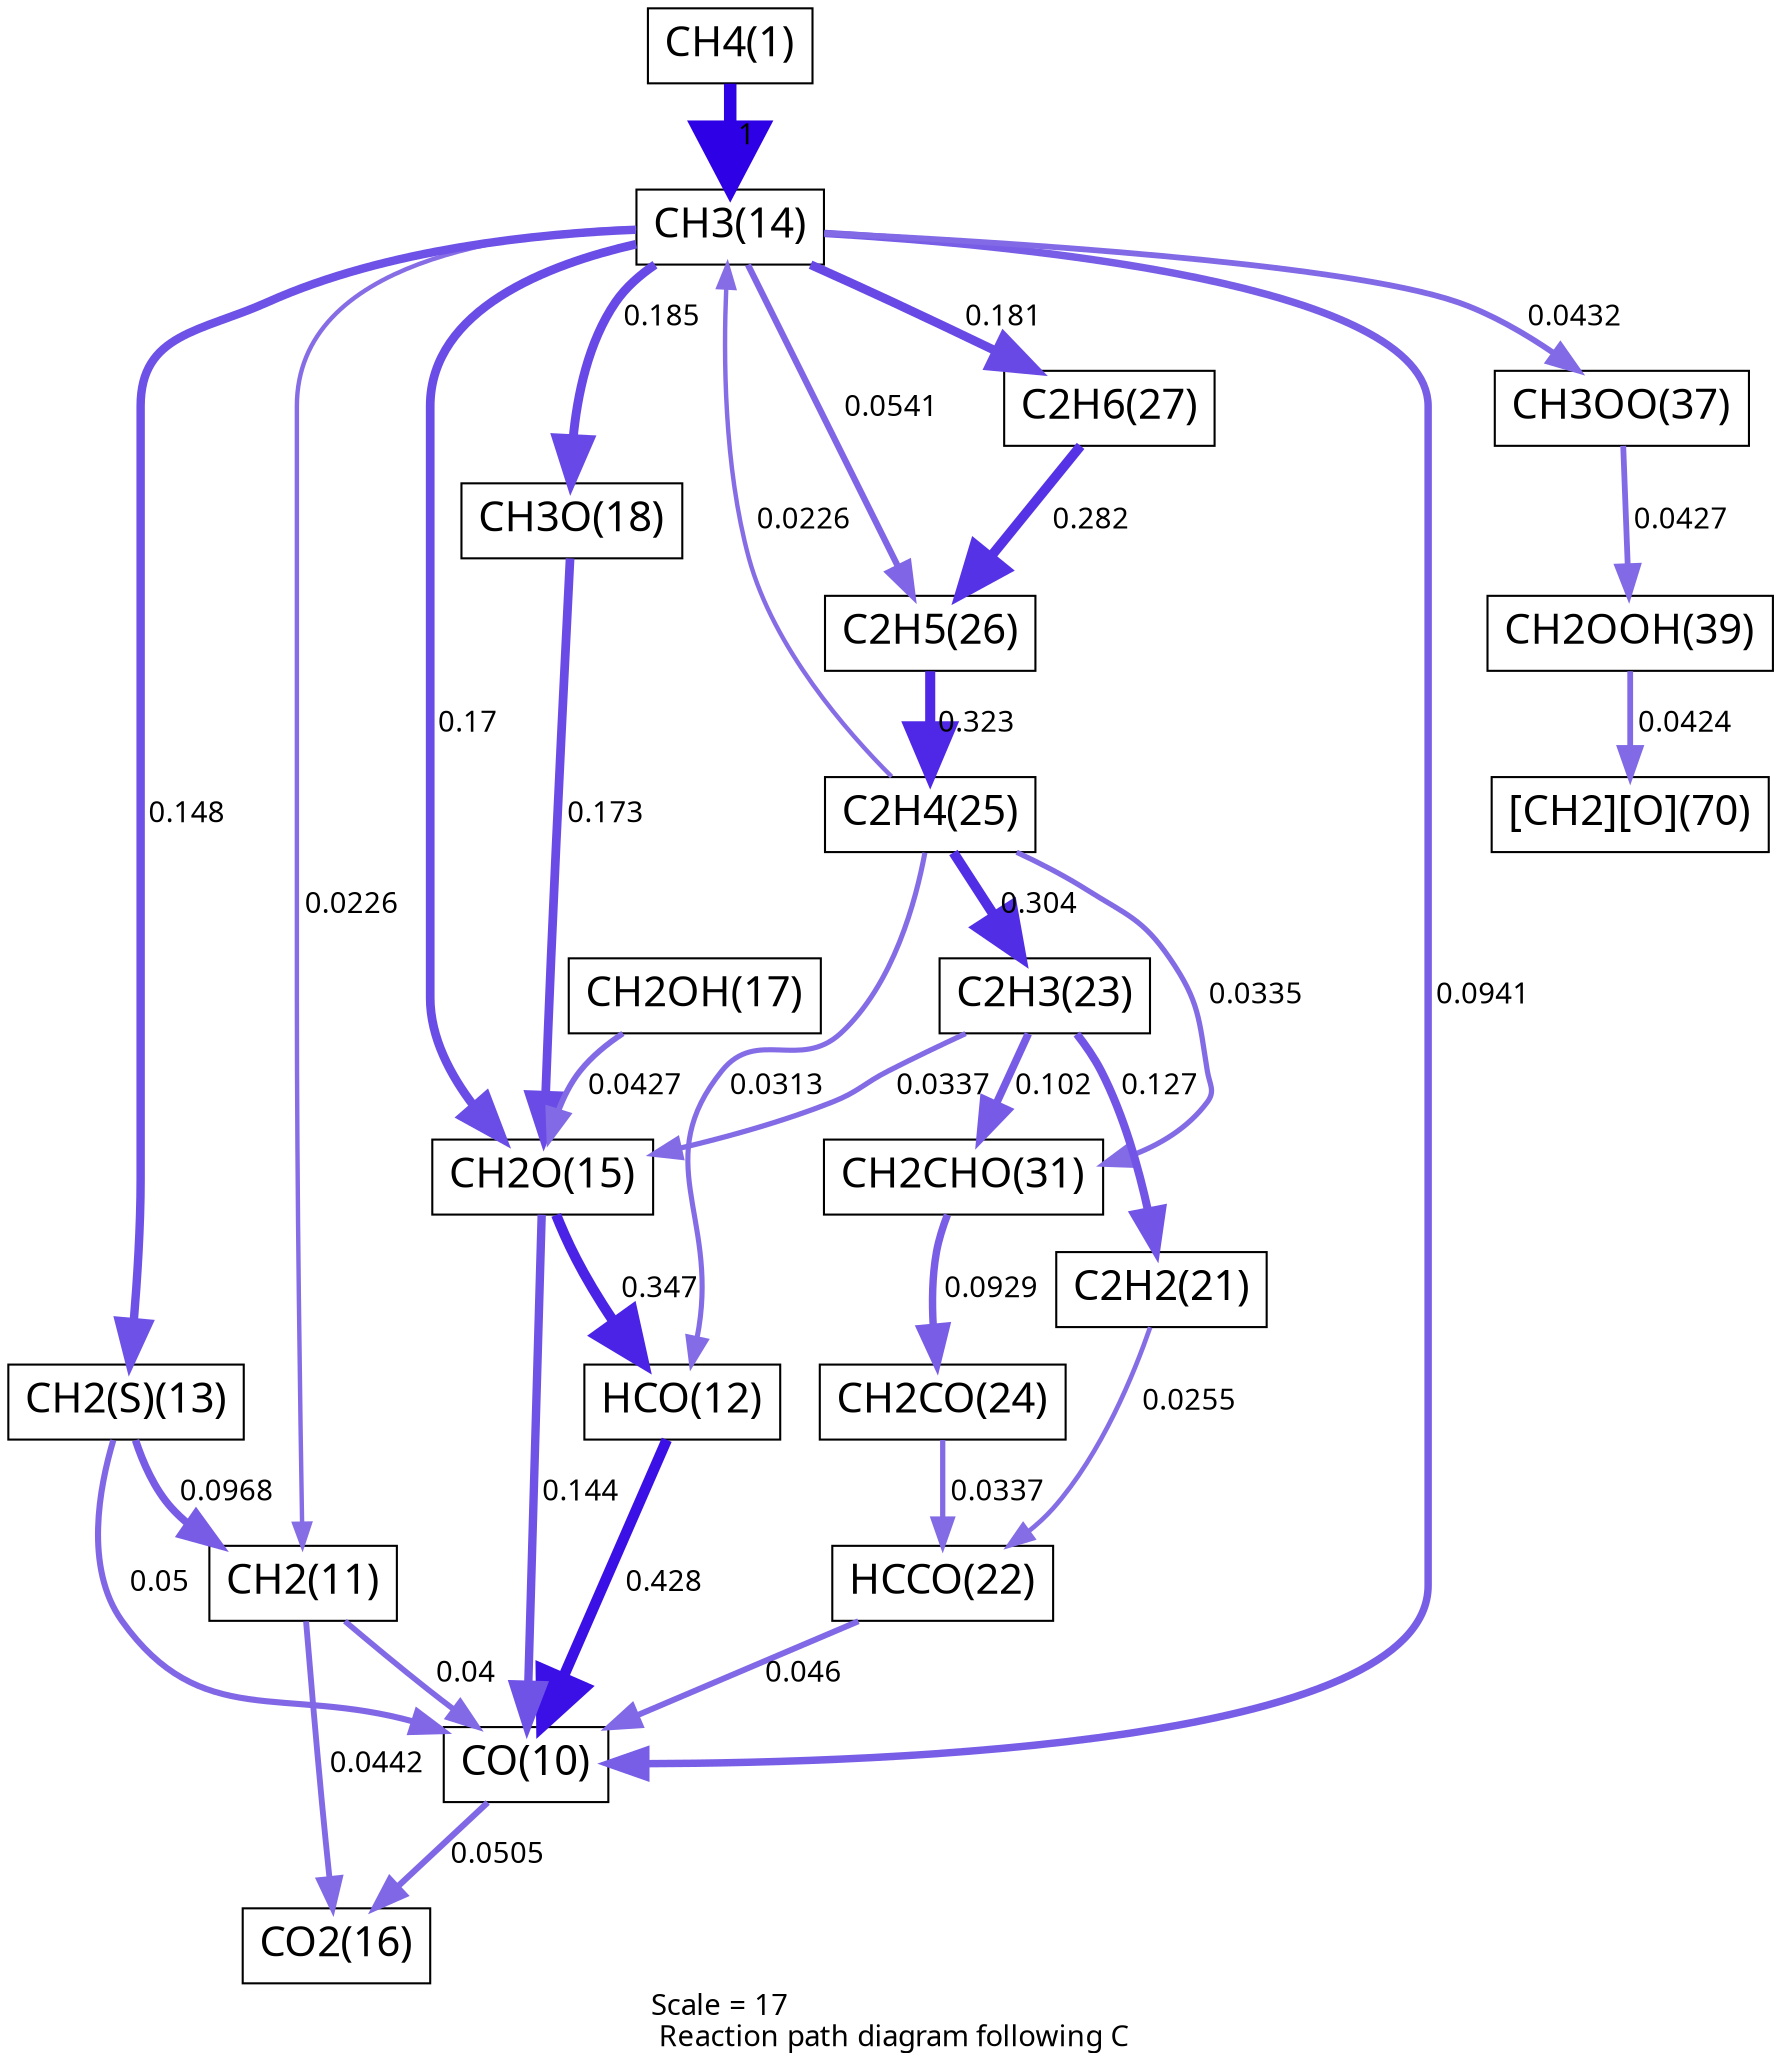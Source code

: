 digraph reaction_paths {
node[fontsize=20,shape="box"]
s13 -> s12[fontname="CMU Serif Roman", penwidth=2.71, arrowsize=1.35, color="0.7, 0.54, 0.9"
, label=" 0.04"];
s14 -> s12[fontname="CMU Serif Roman", penwidth=5.13, arrowsize=2.57, color="0.7, 0.928, 0.9"
, label=" 0.428"];
s15 -> s12[fontname="CMU Serif Roman", penwidth=2.94, arrowsize=1.47, color="0.7, 0.55, 0.9"
, label=" 0.05"];
s16 -> s12[fontname="CMU Serif Roman", penwidth=3.58, arrowsize=1.79, color="0.7, 0.594, 0.9"
, label=" 0.0941"];
s17 -> s12[fontname="CMU Serif Roman", penwidth=4.02, arrowsize=2.01, color="0.7, 0.644, 0.9"
, label=" 0.144"];
s12 -> s18[fontname="CMU Serif Roman", penwidth=2.95, arrowsize=1.47, color="0.7, 0.551, 0.9"
, label=" 0.0505"];
s24 -> s12[fontname="CMU Serif Roman", penwidth=2.85, arrowsize=1.43, color="0.7, 0.546, 0.9"
, label=" 0.046"];
s15 -> s13[fontname="CMU Serif Roman", penwidth=3.61, arrowsize=1.81, color="0.7, 0.597, 0.9"
, label=" 0.0968"];
s16 -> s13[fontname="CMU Serif Roman", penwidth=2.12, arrowsize=1.06, color="0.7, 0.523, 0.9"
, label=" 0.0226"];
s13 -> s18[fontname="CMU Serif Roman", penwidth=2.81, arrowsize=1.41, color="0.7, 0.544, 0.9"
, label=" 0.0442"];
s17 -> s14[fontname="CMU Serif Roman", penwidth=4.92, arrowsize=2.46, color="0.7, 0.847, 0.9"
, label=" 0.347"];
s27 -> s14[fontname="CMU Serif Roman", penwidth=2.46, arrowsize=1.23, color="0.7, 0.531, 0.9"
, label=" 0.0313"];
s16 -> s15[fontname="CMU Serif Roman", penwidth=4.04, arrowsize=2.02, color="0.7, 0.648, 0.9"
, label=" 0.148"];
s16 -> s17[fontname="CMU Serif Roman", penwidth=4.19, arrowsize=2.09, color="0.7, 0.67, 0.9"
, label=" 0.17"];
s3 -> s16[fontname="CMU Serif Roman", penwidth=6, arrowsize=3, color="0.7, 1.5, 0.9"
, label=" 1"];
s16 -> s20[fontname="CMU Serif Roman", penwidth=4.28, arrowsize=2.14, color="0.7, 0.685, 0.9"
, label=" 0.185"];
s27 -> s16[fontname="CMU Serif Roman", penwidth=2.13, arrowsize=1.06, color="0.7, 0.523, 0.9"
, label=" 0.0226"];
s16 -> s28[fontname="CMU Serif Roman", penwidth=3.02, arrowsize=1.51, color="0.7, 0.554, 0.9"
, label=" 0.0541"];
s16 -> s29[fontname="CMU Serif Roman", penwidth=4.25, arrowsize=2.13, color="0.7, 0.681, 0.9"
, label=" 0.181"];
s16 -> s36[fontname="CMU Serif Roman", penwidth=2.79, arrowsize=1.39, color="0.7, 0.543, 0.9"
, label=" 0.0432"];
s19 -> s17[fontname="CMU Serif Roman", penwidth=2.78, arrowsize=1.39, color="0.7, 0.543, 0.9"
, label=" 0.0427"];
s20 -> s17[fontname="CMU Serif Roman", penwidth=4.2, arrowsize=2.1, color="0.7, 0.673, 0.9"
, label=" 0.173"];
s25 -> s17[fontname="CMU Serif Roman", penwidth=2.53, arrowsize=1.27, color="0.7, 0.534, 0.9"
, label=" 0.0337"];
s23 -> s24[fontname="CMU Serif Roman", penwidth=2.25, arrowsize=1.12, color="0.7, 0.525, 0.9"
, label=" 0.0255"];
s25 -> s23[fontname="CMU Serif Roman", penwidth=3.89, arrowsize=1.95, color="0.7, 0.627, 0.9"
, label=" 0.127"];
s26 -> s24[fontname="CMU Serif Roman", penwidth=2.53, arrowsize=1.27, color="0.7, 0.534, 0.9"
, label=" 0.0337"];
s27 -> s25[fontname="CMU Serif Roman", penwidth=4.78, arrowsize=2.39, color="0.7, 0.804, 0.9"
, label=" 0.304"];
s25 -> s33[fontname="CMU Serif Roman", penwidth=3.67, arrowsize=1.83, color="0.7, 0.602, 0.9"
, label=" 0.102"];
s33 -> s26[fontname="CMU Serif Roman", penwidth=3.57, arrowsize=1.79, color="0.7, 0.593, 0.9"
, label=" 0.0929"];
s28 -> s27[fontname="CMU Serif Roman", penwidth=4.84, arrowsize=2.42, color="0.7, 0.823, 0.9"
, label=" 0.323"];
s27 -> s33[fontname="CMU Serif Roman", penwidth=2.53, arrowsize=1.26, color="0.7, 0.534, 0.9"
, label=" 0.0335"];
s29 -> s28[fontname="CMU Serif Roman", penwidth=4.7, arrowsize=2.35, color="0.7, 0.782, 0.9"
, label=" 0.282"];
s36 -> s38[fontname="CMU Serif Roman", penwidth=2.78, arrowsize=1.39, color="0.7, 0.543, 0.9"
, label=" 0.0427"];
s38 -> s43[fontname="CMU Serif Roman", penwidth=2.77, arrowsize=1.38, color="0.7, 0.542, 0.9"
, label=" 0.0424"];
s3 [ fontname="CMU Serif Roman", label="CH4(1)"];
s12 [ fontname="CMU Serif Roman", label="CO(10)"];
s13 [ fontname="CMU Serif Roman", label="CH2(11)"];
s14 [ fontname="CMU Serif Roman", label="HCO(12)"];
s15 [ fontname="CMU Serif Roman", label="CH2(S)(13)"];
s16 [ fontname="CMU Serif Roman", label="CH3(14)"];
s17 [ fontname="CMU Serif Roman", label="CH2O(15)"];
s18 [ fontname="CMU Serif Roman", label="CO2(16)"];
s19 [ fontname="CMU Serif Roman", label="CH2OH(17)"];
s20 [ fontname="CMU Serif Roman", label="CH3O(18)"];
s23 [ fontname="CMU Serif Roman", label="C2H2(21)"];
s24 [ fontname="CMU Serif Roman", label="HCCO(22)"];
s25 [ fontname="CMU Serif Roman", label="C2H3(23)"];
s26 [ fontname="CMU Serif Roman", label="CH2CO(24)"];
s27 [ fontname="CMU Serif Roman", label="C2H4(25)"];
s28 [ fontname="CMU Serif Roman", label="C2H5(26)"];
s29 [ fontname="CMU Serif Roman", label="C2H6(27)"];
s33 [ fontname="CMU Serif Roman", label="CH2CHO(31)"];
s36 [ fontname="CMU Serif Roman", label="CH3OO(37)"];
s38 [ fontname="CMU Serif Roman", label="CH2OOH(39)"];
s43 [ fontname="CMU Serif Roman", label="[CH2][O](70)"];
 label = "Scale = 17\l Reaction path diagram following C";
 fontname = "CMU Serif Roman";
}
